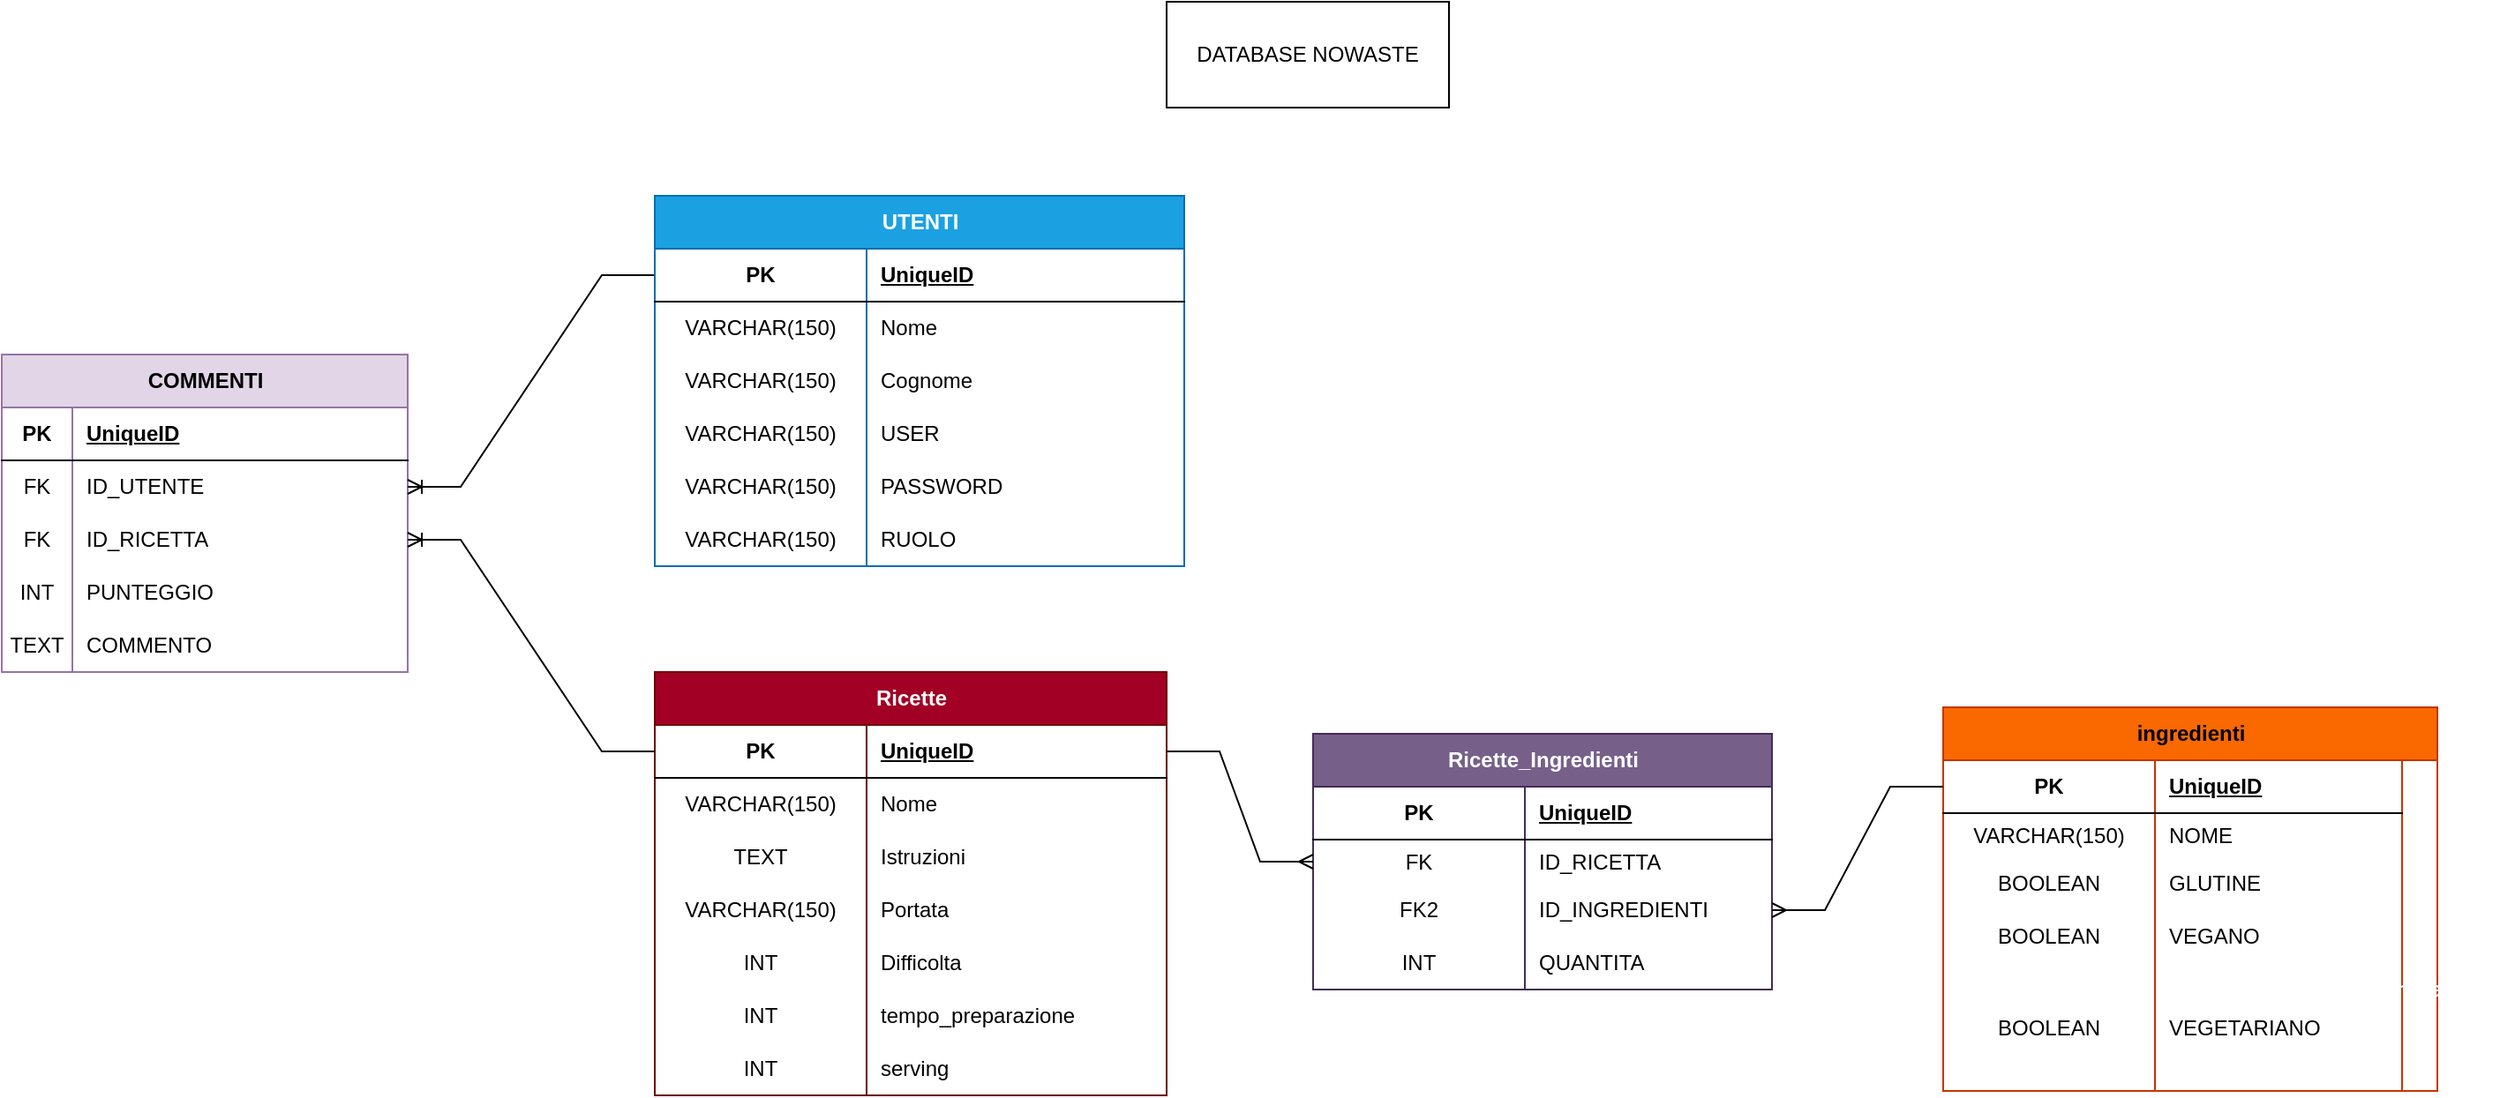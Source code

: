 <mxfile>
    <diagram id="GspBvPc9pg5bOvFMrqHe" name="Pagina-1">
        <mxGraphModel dx="2263" dy="1003" grid="1" gridSize="10" guides="1" tooltips="1" connect="1" arrows="1" fold="1" page="1" pageScale="1" pageWidth="827" pageHeight="1169" math="0" shadow="0">
            <root>
                <mxCell id="0"/>
                <mxCell id="1" parent="0"/>
                <mxCell id="2" value="DATABASE NOWASTE" style="rounded=0;whiteSpace=wrap;html=1;" parent="1" vertex="1">
                    <mxGeometry x="-847" y="190" width="160" height="60" as="geometry"/>
                </mxCell>
                <mxCell id="3" value="COMMENTI" style="shape=table;startSize=30;container=1;collapsible=1;childLayout=tableLayout;fixedRows=1;rowLines=0;fontStyle=1;align=center;resizeLast=1;html=1;fillColor=#e1d5e7;strokeColor=#9673a6;gradientColor=none;" parent="1" vertex="1">
                    <mxGeometry x="-1507" y="390" width="230" height="180" as="geometry"/>
                </mxCell>
                <mxCell id="4" value="" style="shape=tableRow;horizontal=0;startSize=0;swimlaneHead=0;swimlaneBody=0;fillColor=none;collapsible=0;dropTarget=0;points=[[0,0.5],[1,0.5]];portConstraint=eastwest;top=0;left=0;right=0;bottom=1;" parent="3" vertex="1">
                    <mxGeometry y="30" width="230" height="30" as="geometry"/>
                </mxCell>
                <mxCell id="5" value="PK" style="shape=partialRectangle;connectable=0;fillColor=none;top=0;left=0;bottom=0;right=0;fontStyle=1;overflow=hidden;whiteSpace=wrap;html=1;" parent="4" vertex="1">
                    <mxGeometry width="40.0" height="30" as="geometry">
                        <mxRectangle width="40.0" height="30" as="alternateBounds"/>
                    </mxGeometry>
                </mxCell>
                <mxCell id="6" value="UniqueID" style="shape=partialRectangle;connectable=0;fillColor=none;top=0;left=0;bottom=0;right=0;align=left;spacingLeft=6;fontStyle=5;overflow=hidden;whiteSpace=wrap;html=1;" parent="4" vertex="1">
                    <mxGeometry x="40.0" width="190.0" height="30" as="geometry">
                        <mxRectangle width="190.0" height="30" as="alternateBounds"/>
                    </mxGeometry>
                </mxCell>
                <mxCell id="7" value="" style="shape=tableRow;horizontal=0;startSize=0;swimlaneHead=0;swimlaneBody=0;fillColor=none;collapsible=0;dropTarget=0;points=[[0,0.5],[1,0.5]];portConstraint=eastwest;top=0;left=0;right=0;bottom=0;" parent="3" vertex="1">
                    <mxGeometry y="60" width="230" height="30" as="geometry"/>
                </mxCell>
                <mxCell id="8" value="FK" style="shape=partialRectangle;connectable=0;fillColor=none;top=0;left=0;bottom=0;right=0;editable=1;overflow=hidden;whiteSpace=wrap;html=1;" parent="7" vertex="1">
                    <mxGeometry width="40.0" height="30" as="geometry">
                        <mxRectangle width="40.0" height="30" as="alternateBounds"/>
                    </mxGeometry>
                </mxCell>
                <mxCell id="9" value="ID_UTENTE" style="shape=partialRectangle;connectable=0;fillColor=none;top=0;left=0;bottom=0;right=0;align=left;spacingLeft=6;overflow=hidden;whiteSpace=wrap;html=1;" parent="7" vertex="1">
                    <mxGeometry x="40.0" width="190.0" height="30" as="geometry">
                        <mxRectangle width="190.0" height="30" as="alternateBounds"/>
                    </mxGeometry>
                </mxCell>
                <mxCell id="10" value="" style="shape=tableRow;horizontal=0;startSize=0;swimlaneHead=0;swimlaneBody=0;fillColor=none;collapsible=0;dropTarget=0;points=[[0,0.5],[1,0.5]];portConstraint=eastwest;top=0;left=0;right=0;bottom=0;" parent="3" vertex="1">
                    <mxGeometry y="90" width="230" height="30" as="geometry"/>
                </mxCell>
                <mxCell id="11" value="FK" style="shape=partialRectangle;connectable=0;fillColor=none;top=0;left=0;bottom=0;right=0;editable=1;overflow=hidden;whiteSpace=wrap;html=1;" parent="10" vertex="1">
                    <mxGeometry width="40.0" height="30" as="geometry">
                        <mxRectangle width="40.0" height="30" as="alternateBounds"/>
                    </mxGeometry>
                </mxCell>
                <mxCell id="12" value="ID_RICETTA" style="shape=partialRectangle;connectable=0;fillColor=none;top=0;left=0;bottom=0;right=0;align=left;spacingLeft=6;overflow=hidden;whiteSpace=wrap;html=1;" parent="10" vertex="1">
                    <mxGeometry x="40.0" width="190.0" height="30" as="geometry">
                        <mxRectangle width="190.0" height="30" as="alternateBounds"/>
                    </mxGeometry>
                </mxCell>
                <mxCell id="13" value="" style="shape=tableRow;horizontal=0;startSize=0;swimlaneHead=0;swimlaneBody=0;fillColor=none;collapsible=0;dropTarget=0;points=[[0,0.5],[1,0.5]];portConstraint=eastwest;top=0;left=0;right=0;bottom=0;" parent="3" vertex="1">
                    <mxGeometry y="120" width="230" height="30" as="geometry"/>
                </mxCell>
                <mxCell id="14" value="INT" style="shape=partialRectangle;connectable=0;fillColor=none;top=0;left=0;bottom=0;right=0;editable=1;overflow=hidden;whiteSpace=wrap;html=1;" parent="13" vertex="1">
                    <mxGeometry width="40.0" height="30" as="geometry">
                        <mxRectangle width="40.0" height="30" as="alternateBounds"/>
                    </mxGeometry>
                </mxCell>
                <mxCell id="15" value="PUNTEGGIO" style="shape=partialRectangle;connectable=0;fillColor=none;top=0;left=0;bottom=0;right=0;align=left;spacingLeft=6;overflow=hidden;whiteSpace=wrap;html=1;" parent="13" vertex="1">
                    <mxGeometry x="40.0" width="190.0" height="30" as="geometry">
                        <mxRectangle width="190.0" height="30" as="alternateBounds"/>
                    </mxGeometry>
                </mxCell>
                <mxCell id="16" value="" style="shape=tableRow;horizontal=0;startSize=0;swimlaneHead=0;swimlaneBody=0;fillColor=none;collapsible=0;dropTarget=0;points=[[0,0.5],[1,0.5]];portConstraint=eastwest;top=0;left=0;right=0;bottom=0;" parent="3" vertex="1">
                    <mxGeometry y="150" width="230" height="30" as="geometry"/>
                </mxCell>
                <mxCell id="17" value="TEXT" style="shape=partialRectangle;connectable=0;fillColor=none;top=0;left=0;bottom=0;right=0;editable=1;overflow=hidden;whiteSpace=wrap;html=1;" parent="16" vertex="1">
                    <mxGeometry width="40.0" height="30" as="geometry">
                        <mxRectangle width="40.0" height="30" as="alternateBounds"/>
                    </mxGeometry>
                </mxCell>
                <mxCell id="18" value="COMMENTO" style="shape=partialRectangle;connectable=0;fillColor=none;top=0;left=0;bottom=0;right=0;align=left;spacingLeft=6;overflow=hidden;whiteSpace=wrap;html=1;" parent="16" vertex="1">
                    <mxGeometry x="40.0" width="190.0" height="30" as="geometry">
                        <mxRectangle width="190.0" height="30" as="alternateBounds"/>
                    </mxGeometry>
                </mxCell>
                <mxCell id="19" value="Ricette" style="shape=table;startSize=30;container=1;collapsible=1;childLayout=tableLayout;fixedRows=1;rowLines=0;fontStyle=1;align=center;resizeLast=1;html=1;fillColor=#a20025;fontColor=#ffffff;strokeColor=#6F0000;" parent="1" vertex="1">
                    <mxGeometry x="-1137" y="570" width="290" height="240" as="geometry"/>
                </mxCell>
                <mxCell id="20" value="" style="shape=tableRow;horizontal=0;startSize=0;swimlaneHead=0;swimlaneBody=0;fillColor=none;collapsible=0;dropTarget=0;points=[[0,0.5],[1,0.5]];portConstraint=eastwest;top=0;left=0;right=0;bottom=1;" parent="19" vertex="1">
                    <mxGeometry y="30" width="290" height="30" as="geometry"/>
                </mxCell>
                <mxCell id="21" value="PK" style="shape=partialRectangle;connectable=0;fillColor=none;top=0;left=0;bottom=0;right=0;fontStyle=1;overflow=hidden;whiteSpace=wrap;html=1;" parent="20" vertex="1">
                    <mxGeometry width="120.0" height="30" as="geometry">
                        <mxRectangle width="120.0" height="30" as="alternateBounds"/>
                    </mxGeometry>
                </mxCell>
                <mxCell id="22" value="UniqueID" style="shape=partialRectangle;connectable=0;fillColor=none;top=0;left=0;bottom=0;right=0;align=left;spacingLeft=6;fontStyle=5;overflow=hidden;whiteSpace=wrap;html=1;" parent="20" vertex="1">
                    <mxGeometry x="120.0" width="170.0" height="30" as="geometry">
                        <mxRectangle width="170.0" height="30" as="alternateBounds"/>
                    </mxGeometry>
                </mxCell>
                <mxCell id="23" value="" style="shape=tableRow;horizontal=0;startSize=0;swimlaneHead=0;swimlaneBody=0;fillColor=none;collapsible=0;dropTarget=0;points=[[0,0.5],[1,0.5]];portConstraint=eastwest;top=0;left=0;right=0;bottom=0;" parent="19" vertex="1">
                    <mxGeometry y="60" width="290" height="30" as="geometry"/>
                </mxCell>
                <mxCell id="24" value="VARCHAR(150)" style="shape=partialRectangle;connectable=0;fillColor=none;top=0;left=0;bottom=0;right=0;editable=1;overflow=hidden;whiteSpace=wrap;html=1;" parent="23" vertex="1">
                    <mxGeometry width="120.0" height="30" as="geometry">
                        <mxRectangle width="120.0" height="30" as="alternateBounds"/>
                    </mxGeometry>
                </mxCell>
                <mxCell id="25" value="Nome" style="shape=partialRectangle;connectable=0;fillColor=none;top=0;left=0;bottom=0;right=0;align=left;spacingLeft=6;overflow=hidden;whiteSpace=wrap;html=1;" parent="23" vertex="1">
                    <mxGeometry x="120.0" width="170.0" height="30" as="geometry">
                        <mxRectangle width="170.0" height="30" as="alternateBounds"/>
                    </mxGeometry>
                </mxCell>
                <mxCell id="26" value="" style="shape=tableRow;horizontal=0;startSize=0;swimlaneHead=0;swimlaneBody=0;fillColor=none;collapsible=0;dropTarget=0;points=[[0,0.5],[1,0.5]];portConstraint=eastwest;top=0;left=0;right=0;bottom=0;" parent="19" vertex="1">
                    <mxGeometry y="90" width="290" height="30" as="geometry"/>
                </mxCell>
                <mxCell id="27" value="TEXT" style="shape=partialRectangle;connectable=0;fillColor=none;top=0;left=0;bottom=0;right=0;editable=1;overflow=hidden;whiteSpace=wrap;html=1;" parent="26" vertex="1">
                    <mxGeometry width="120.0" height="30" as="geometry">
                        <mxRectangle width="120.0" height="30" as="alternateBounds"/>
                    </mxGeometry>
                </mxCell>
                <mxCell id="28" value="Istruzioni" style="shape=partialRectangle;connectable=0;fillColor=none;top=0;left=0;bottom=0;right=0;align=left;spacingLeft=6;overflow=hidden;whiteSpace=wrap;html=1;" parent="26" vertex="1">
                    <mxGeometry x="120.0" width="170.0" height="30" as="geometry">
                        <mxRectangle width="170.0" height="30" as="alternateBounds"/>
                    </mxGeometry>
                </mxCell>
                <mxCell id="29" value="" style="shape=tableRow;horizontal=0;startSize=0;swimlaneHead=0;swimlaneBody=0;fillColor=none;collapsible=0;dropTarget=0;points=[[0,0.5],[1,0.5]];portConstraint=eastwest;top=0;left=0;right=0;bottom=0;" parent="19" vertex="1">
                    <mxGeometry y="120" width="290" height="30" as="geometry"/>
                </mxCell>
                <mxCell id="30" value="VARCHAR(150)" style="shape=partialRectangle;connectable=0;fillColor=none;top=0;left=0;bottom=0;right=0;editable=1;overflow=hidden;whiteSpace=wrap;html=1;" parent="29" vertex="1">
                    <mxGeometry width="120.0" height="30" as="geometry">
                        <mxRectangle width="120.0" height="30" as="alternateBounds"/>
                    </mxGeometry>
                </mxCell>
                <mxCell id="31" value="Portata" style="shape=partialRectangle;connectable=0;fillColor=none;top=0;left=0;bottom=0;right=0;align=left;spacingLeft=6;overflow=hidden;whiteSpace=wrap;html=1;" parent="29" vertex="1">
                    <mxGeometry x="120.0" width="170.0" height="30" as="geometry">
                        <mxRectangle width="170.0" height="30" as="alternateBounds"/>
                    </mxGeometry>
                </mxCell>
                <mxCell id="32" value="" style="shape=tableRow;horizontal=0;startSize=0;swimlaneHead=0;swimlaneBody=0;fillColor=none;collapsible=0;dropTarget=0;points=[[0,0.5],[1,0.5]];portConstraint=eastwest;top=0;left=0;right=0;bottom=0;" parent="19" vertex="1">
                    <mxGeometry y="150" width="290" height="30" as="geometry"/>
                </mxCell>
                <mxCell id="33" value="INT" style="shape=partialRectangle;connectable=0;fillColor=none;top=0;left=0;bottom=0;right=0;editable=1;overflow=hidden;whiteSpace=wrap;html=1;" parent="32" vertex="1">
                    <mxGeometry width="120.0" height="30" as="geometry">
                        <mxRectangle width="120.0" height="30" as="alternateBounds"/>
                    </mxGeometry>
                </mxCell>
                <mxCell id="34" value="Difficolta" style="shape=partialRectangle;connectable=0;fillColor=none;top=0;left=0;bottom=0;right=0;align=left;spacingLeft=6;overflow=hidden;whiteSpace=wrap;html=1;" parent="32" vertex="1">
                    <mxGeometry x="120.0" width="170.0" height="30" as="geometry">
                        <mxRectangle width="170.0" height="30" as="alternateBounds"/>
                    </mxGeometry>
                </mxCell>
                <mxCell id="35" value="" style="shape=tableRow;horizontal=0;startSize=0;swimlaneHead=0;swimlaneBody=0;fillColor=none;collapsible=0;dropTarget=0;points=[[0,0.5],[1,0.5]];portConstraint=eastwest;top=0;left=0;right=0;bottom=0;" parent="19" vertex="1">
                    <mxGeometry y="180" width="290" height="30" as="geometry"/>
                </mxCell>
                <mxCell id="36" value="INT" style="shape=partialRectangle;connectable=0;fillColor=none;top=0;left=0;bottom=0;right=0;editable=1;overflow=hidden;whiteSpace=wrap;html=1;" parent="35" vertex="1">
                    <mxGeometry width="120.0" height="30" as="geometry">
                        <mxRectangle width="120.0" height="30" as="alternateBounds"/>
                    </mxGeometry>
                </mxCell>
                <mxCell id="37" value="tempo_preparazione" style="shape=partialRectangle;connectable=0;fillColor=none;top=0;left=0;bottom=0;right=0;align=left;spacingLeft=6;overflow=hidden;whiteSpace=wrap;html=1;" parent="35" vertex="1">
                    <mxGeometry x="120.0" width="170.0" height="30" as="geometry">
                        <mxRectangle width="170.0" height="30" as="alternateBounds"/>
                    </mxGeometry>
                </mxCell>
                <mxCell id="38" value="" style="shape=tableRow;horizontal=0;startSize=0;swimlaneHead=0;swimlaneBody=0;fillColor=none;collapsible=0;dropTarget=0;points=[[0,0.5],[1,0.5]];portConstraint=eastwest;top=0;left=0;right=0;bottom=0;" parent="19" vertex="1">
                    <mxGeometry y="210" width="290" height="30" as="geometry"/>
                </mxCell>
                <mxCell id="39" value="INT" style="shape=partialRectangle;connectable=0;fillColor=none;top=0;left=0;bottom=0;right=0;editable=1;overflow=hidden;whiteSpace=wrap;html=1;" parent="38" vertex="1">
                    <mxGeometry width="120.0" height="30" as="geometry">
                        <mxRectangle width="120.0" height="30" as="alternateBounds"/>
                    </mxGeometry>
                </mxCell>
                <mxCell id="40" value="serving" style="shape=partialRectangle;connectable=0;fillColor=none;top=0;left=0;bottom=0;right=0;align=left;spacingLeft=6;overflow=hidden;whiteSpace=wrap;html=1;" parent="38" vertex="1">
                    <mxGeometry x="120.0" width="170.0" height="30" as="geometry">
                        <mxRectangle width="170.0" height="30" as="alternateBounds"/>
                    </mxGeometry>
                </mxCell>
                <mxCell id="41" value="" style="edgeStyle=entityRelationEdgeStyle;fontSize=12;html=1;endArrow=ERoneToMany;rounded=0;entryX=1;entryY=0.5;entryDx=0;entryDy=0;exitX=0;exitY=0.5;exitDx=0;exitDy=0;" parent="1" source="44" target="7" edge="1">
                    <mxGeometry width="100" height="100" relative="1" as="geometry">
                        <mxPoint x="-867" y="315.0" as="sourcePoint"/>
                        <mxPoint x="-927" y="400" as="targetPoint"/>
                    </mxGeometry>
                </mxCell>
                <mxCell id="42" value="" style="edgeStyle=entityRelationEdgeStyle;fontSize=12;html=1;endArrow=ERoneToMany;rounded=0;entryX=1;entryY=0.5;entryDx=0;entryDy=0;exitX=0;exitY=0.5;exitDx=0;exitDy=0;" parent="1" source="20" target="10" edge="1">
                    <mxGeometry width="100" height="100" relative="1" as="geometry">
                        <mxPoint x="-1187" y="720" as="sourcePoint"/>
                        <mxPoint x="-1087" y="620" as="targetPoint"/>
                    </mxGeometry>
                </mxCell>
                <mxCell id="43" value="UTENTI" style="shape=table;startSize=30;container=1;collapsible=1;childLayout=tableLayout;fixedRows=1;rowLines=0;fontStyle=1;align=center;resizeLast=1;html=1;fillColor=#1ba1e2;fontColor=#ffffff;strokeColor=#006EAF;" parent="1" vertex="1">
                    <mxGeometry x="-1137" y="300" width="300" height="210" as="geometry"/>
                </mxCell>
                <mxCell id="44" value="" style="shape=tableRow;horizontal=0;startSize=0;swimlaneHead=0;swimlaneBody=0;fillColor=none;collapsible=0;dropTarget=0;points=[[0,0.5],[1,0.5]];portConstraint=eastwest;top=0;left=0;right=0;bottom=1;" parent="43" vertex="1">
                    <mxGeometry y="30" width="300" height="30" as="geometry"/>
                </mxCell>
                <mxCell id="45" value="PK" style="shape=partialRectangle;connectable=0;fillColor=none;top=0;left=0;bottom=0;right=0;fontStyle=1;overflow=hidden;whiteSpace=wrap;html=1;" parent="44" vertex="1">
                    <mxGeometry width="120.0" height="30" as="geometry">
                        <mxRectangle width="120.0" height="30" as="alternateBounds"/>
                    </mxGeometry>
                </mxCell>
                <mxCell id="46" value="UniqueID" style="shape=partialRectangle;connectable=0;fillColor=none;top=0;left=0;bottom=0;right=0;align=left;spacingLeft=6;fontStyle=5;overflow=hidden;whiteSpace=wrap;html=1;" parent="44" vertex="1">
                    <mxGeometry x="120.0" width="180.0" height="30" as="geometry">
                        <mxRectangle width="180.0" height="30" as="alternateBounds"/>
                    </mxGeometry>
                </mxCell>
                <mxCell id="47" value="" style="shape=tableRow;horizontal=0;startSize=0;swimlaneHead=0;swimlaneBody=0;fillColor=none;collapsible=0;dropTarget=0;points=[[0,0.5],[1,0.5]];portConstraint=eastwest;top=0;left=0;right=0;bottom=0;" parent="43" vertex="1">
                    <mxGeometry y="60" width="300" height="30" as="geometry"/>
                </mxCell>
                <mxCell id="48" value="VARCHAR(150)" style="shape=partialRectangle;connectable=0;fillColor=none;top=0;left=0;bottom=0;right=0;editable=1;overflow=hidden;whiteSpace=wrap;html=1;" parent="47" vertex="1">
                    <mxGeometry width="120.0" height="30" as="geometry">
                        <mxRectangle width="120.0" height="30" as="alternateBounds"/>
                    </mxGeometry>
                </mxCell>
                <mxCell id="49" value="Nome" style="shape=partialRectangle;connectable=0;fillColor=none;top=0;left=0;bottom=0;right=0;align=left;spacingLeft=6;overflow=hidden;whiteSpace=wrap;html=1;" parent="47" vertex="1">
                    <mxGeometry x="120.0" width="180.0" height="30" as="geometry">
                        <mxRectangle width="180.0" height="30" as="alternateBounds"/>
                    </mxGeometry>
                </mxCell>
                <mxCell id="50" value="" style="shape=tableRow;horizontal=0;startSize=0;swimlaneHead=0;swimlaneBody=0;fillColor=none;collapsible=0;dropTarget=0;points=[[0,0.5],[1,0.5]];portConstraint=eastwest;top=0;left=0;right=0;bottom=0;" parent="43" vertex="1">
                    <mxGeometry y="90" width="300" height="30" as="geometry"/>
                </mxCell>
                <mxCell id="51" value="VARCHAR(150)" style="shape=partialRectangle;connectable=0;fillColor=none;top=0;left=0;bottom=0;right=0;editable=1;overflow=hidden;whiteSpace=wrap;html=1;" parent="50" vertex="1">
                    <mxGeometry width="120.0" height="30" as="geometry">
                        <mxRectangle width="120.0" height="30" as="alternateBounds"/>
                    </mxGeometry>
                </mxCell>
                <mxCell id="52" value="Cognome" style="shape=partialRectangle;connectable=0;fillColor=none;top=0;left=0;bottom=0;right=0;align=left;spacingLeft=6;overflow=hidden;whiteSpace=wrap;html=1;" parent="50" vertex="1">
                    <mxGeometry x="120.0" width="180.0" height="30" as="geometry">
                        <mxRectangle width="180.0" height="30" as="alternateBounds"/>
                    </mxGeometry>
                </mxCell>
                <mxCell id="53" value="" style="shape=tableRow;horizontal=0;startSize=0;swimlaneHead=0;swimlaneBody=0;fillColor=none;collapsible=0;dropTarget=0;points=[[0,0.5],[1,0.5]];portConstraint=eastwest;top=0;left=0;right=0;bottom=0;" parent="43" vertex="1">
                    <mxGeometry y="120" width="300" height="30" as="geometry"/>
                </mxCell>
                <mxCell id="54" value="VARCHAR(150)" style="shape=partialRectangle;connectable=0;fillColor=none;top=0;left=0;bottom=0;right=0;editable=1;overflow=hidden;whiteSpace=wrap;html=1;" parent="53" vertex="1">
                    <mxGeometry width="120.0" height="30" as="geometry">
                        <mxRectangle width="120.0" height="30" as="alternateBounds"/>
                    </mxGeometry>
                </mxCell>
                <mxCell id="55" value="USER" style="shape=partialRectangle;connectable=0;fillColor=none;top=0;left=0;bottom=0;right=0;align=left;spacingLeft=6;overflow=hidden;whiteSpace=wrap;html=1;" parent="53" vertex="1">
                    <mxGeometry x="120.0" width="180.0" height="30" as="geometry">
                        <mxRectangle width="180.0" height="30" as="alternateBounds"/>
                    </mxGeometry>
                </mxCell>
                <mxCell id="56" value="" style="shape=tableRow;horizontal=0;startSize=0;swimlaneHead=0;swimlaneBody=0;fillColor=none;collapsible=0;dropTarget=0;points=[[0,0.5],[1,0.5]];portConstraint=eastwest;top=0;left=0;right=0;bottom=0;" parent="43" vertex="1">
                    <mxGeometry y="150" width="300" height="30" as="geometry"/>
                </mxCell>
                <mxCell id="57" value="VARCHAR(150)" style="shape=partialRectangle;connectable=0;fillColor=none;top=0;left=0;bottom=0;right=0;editable=1;overflow=hidden;whiteSpace=wrap;html=1;" parent="56" vertex="1">
                    <mxGeometry width="120.0" height="30" as="geometry">
                        <mxRectangle width="120.0" height="30" as="alternateBounds"/>
                    </mxGeometry>
                </mxCell>
                <mxCell id="58" value="PASSWORD" style="shape=partialRectangle;connectable=0;fillColor=none;top=0;left=0;bottom=0;right=0;align=left;spacingLeft=6;overflow=hidden;whiteSpace=wrap;html=1;" parent="56" vertex="1">
                    <mxGeometry x="120.0" width="180.0" height="30" as="geometry">
                        <mxRectangle width="180.0" height="30" as="alternateBounds"/>
                    </mxGeometry>
                </mxCell>
                <mxCell id="59" value="" style="shape=tableRow;horizontal=0;startSize=0;swimlaneHead=0;swimlaneBody=0;fillColor=none;collapsible=0;dropTarget=0;points=[[0,0.5],[1,0.5]];portConstraint=eastwest;top=0;left=0;right=0;bottom=0;" parent="43" vertex="1">
                    <mxGeometry y="180" width="300" height="30" as="geometry"/>
                </mxCell>
                <mxCell id="60" value="VARCHAR(150)" style="shape=partialRectangle;connectable=0;fillColor=none;top=0;left=0;bottom=0;right=0;editable=1;overflow=hidden;whiteSpace=wrap;html=1;" parent="59" vertex="1">
                    <mxGeometry width="120.0" height="30" as="geometry">
                        <mxRectangle width="120.0" height="30" as="alternateBounds"/>
                    </mxGeometry>
                </mxCell>
                <mxCell id="61" value="RUOLO" style="shape=partialRectangle;connectable=0;fillColor=none;top=0;left=0;bottom=0;right=0;align=left;spacingLeft=6;overflow=hidden;whiteSpace=wrap;html=1;" parent="59" vertex="1">
                    <mxGeometry x="120.0" width="180.0" height="30" as="geometry">
                        <mxRectangle width="180.0" height="30" as="alternateBounds"/>
                    </mxGeometry>
                </mxCell>
                <mxCell id="62" value="Ricette_Ingredienti" style="shape=table;startSize=30;container=1;collapsible=1;childLayout=tableLayout;fixedRows=1;rowLines=0;fontStyle=1;align=center;resizeLast=1;html=1;fillColor=#76608a;fontColor=#ffffff;strokeColor=#432D57;" parent="1" vertex="1">
                    <mxGeometry x="-764" y="605" width="260" height="145" as="geometry"/>
                </mxCell>
                <mxCell id="63" value="" style="shape=tableRow;horizontal=0;startSize=0;swimlaneHead=0;swimlaneBody=0;fillColor=none;collapsible=0;dropTarget=0;points=[[0,0.5],[1,0.5]];portConstraint=eastwest;top=0;left=0;right=0;bottom=1;" parent="62" vertex="1">
                    <mxGeometry y="30" width="260" height="30" as="geometry"/>
                </mxCell>
                <mxCell id="64" value="PK" style="shape=partialRectangle;connectable=0;fillColor=none;top=0;left=0;bottom=0;right=0;fontStyle=1;overflow=hidden;whiteSpace=wrap;html=1;" parent="63" vertex="1">
                    <mxGeometry width="120.0" height="30" as="geometry">
                        <mxRectangle width="120.0" height="30" as="alternateBounds"/>
                    </mxGeometry>
                </mxCell>
                <mxCell id="65" value="UniqueID" style="shape=partialRectangle;connectable=0;fillColor=none;top=0;left=0;bottom=0;right=0;align=left;spacingLeft=6;fontStyle=5;overflow=hidden;whiteSpace=wrap;html=1;" parent="63" vertex="1">
                    <mxGeometry x="120.0" width="140.0" height="30" as="geometry">
                        <mxRectangle width="140.0" height="30" as="alternateBounds"/>
                    </mxGeometry>
                </mxCell>
                <mxCell id="66" value="" style="shape=tableRow;horizontal=0;startSize=0;swimlaneHead=0;swimlaneBody=0;fillColor=none;collapsible=0;dropTarget=0;points=[[0,0.5],[1,0.5]];portConstraint=eastwest;top=0;left=0;right=0;bottom=0;" parent="62" vertex="1">
                    <mxGeometry y="60" width="260" height="25" as="geometry"/>
                </mxCell>
                <mxCell id="67" value="FK" style="shape=partialRectangle;connectable=0;fillColor=none;top=0;left=0;bottom=0;right=0;editable=1;overflow=hidden;whiteSpace=wrap;html=1;" parent="66" vertex="1">
                    <mxGeometry width="120.0" height="25" as="geometry">
                        <mxRectangle width="120.0" height="25" as="alternateBounds"/>
                    </mxGeometry>
                </mxCell>
                <mxCell id="68" value="ID_RICETTA" style="shape=partialRectangle;connectable=0;fillColor=none;top=0;left=0;bottom=0;right=0;align=left;spacingLeft=6;overflow=hidden;whiteSpace=wrap;html=1;" parent="66" vertex="1">
                    <mxGeometry x="120.0" width="140.0" height="25" as="geometry">
                        <mxRectangle width="140.0" height="25" as="alternateBounds"/>
                    </mxGeometry>
                </mxCell>
                <mxCell id="69" value="" style="shape=tableRow;horizontal=0;startSize=0;swimlaneHead=0;swimlaneBody=0;fillColor=none;collapsible=0;dropTarget=0;points=[[0,0.5],[1,0.5]];portConstraint=eastwest;top=0;left=0;right=0;bottom=0;" parent="62" vertex="1">
                    <mxGeometry y="85" width="260" height="30" as="geometry"/>
                </mxCell>
                <mxCell id="70" value="FK2" style="shape=partialRectangle;connectable=0;fillColor=none;top=0;left=0;bottom=0;right=0;editable=1;overflow=hidden;whiteSpace=wrap;html=1;" parent="69" vertex="1">
                    <mxGeometry width="120.0" height="30" as="geometry">
                        <mxRectangle width="120.0" height="30" as="alternateBounds"/>
                    </mxGeometry>
                </mxCell>
                <mxCell id="71" value="ID_INGREDIENTI" style="shape=partialRectangle;connectable=0;fillColor=none;top=0;left=0;bottom=0;right=0;align=left;spacingLeft=6;overflow=hidden;whiteSpace=wrap;html=1;" parent="69" vertex="1">
                    <mxGeometry x="120.0" width="140.0" height="30" as="geometry">
                        <mxRectangle width="140.0" height="30" as="alternateBounds"/>
                    </mxGeometry>
                </mxCell>
                <mxCell id="72" value="" style="shape=tableRow;horizontal=0;startSize=0;swimlaneHead=0;swimlaneBody=0;fillColor=none;collapsible=0;dropTarget=0;points=[[0,0.5],[1,0.5]];portConstraint=eastwest;top=0;left=0;right=0;bottom=0;" parent="62" vertex="1">
                    <mxGeometry y="115" width="260" height="30" as="geometry"/>
                </mxCell>
                <mxCell id="73" value="INT" style="shape=partialRectangle;connectable=0;fillColor=none;top=0;left=0;bottom=0;right=0;editable=1;overflow=hidden;whiteSpace=wrap;html=1;" parent="72" vertex="1">
                    <mxGeometry width="120.0" height="30" as="geometry">
                        <mxRectangle width="120.0" height="30" as="alternateBounds"/>
                    </mxGeometry>
                </mxCell>
                <mxCell id="74" value="QUANTITA" style="shape=partialRectangle;connectable=0;fillColor=none;top=0;left=0;bottom=0;right=0;align=left;spacingLeft=6;overflow=hidden;whiteSpace=wrap;html=1;" parent="72" vertex="1">
                    <mxGeometry x="120.0" width="140.0" height="30" as="geometry">
                        <mxRectangle width="140.0" height="30" as="alternateBounds"/>
                    </mxGeometry>
                </mxCell>
                <mxCell id="75" value="ingredienti" style="shape=table;startSize=30;container=1;collapsible=1;childLayout=tableLayout;fixedRows=1;rowLines=0;fontStyle=1;align=center;resizeLast=1;html=1;fillColor=#fa6800;strokeColor=#C73500;fontColor=#000000;" parent="1" vertex="1">
                    <mxGeometry x="-407" y="590" width="280" height="217.5" as="geometry"/>
                </mxCell>
                <mxCell id="76" value="" style="shape=tableRow;horizontal=0;startSize=0;swimlaneHead=0;swimlaneBody=0;fillColor=none;collapsible=0;dropTarget=0;points=[[0,0.5],[1,0.5]];portConstraint=eastwest;top=0;left=0;right=0;bottom=1;" parent="75" vertex="1">
                    <mxGeometry y="30" width="260" height="30" as="geometry"/>
                </mxCell>
                <mxCell id="77" value="PK" style="shape=partialRectangle;connectable=0;fillColor=none;top=0;left=0;bottom=0;right=0;fontStyle=1;overflow=hidden;whiteSpace=wrap;html=1;" parent="76" vertex="1">
                    <mxGeometry width="120.0" height="30" as="geometry">
                        <mxRectangle width="120.0" height="30" as="alternateBounds"/>
                    </mxGeometry>
                </mxCell>
                <mxCell id="78" value="UniqueID" style="shape=partialRectangle;connectable=0;fillColor=none;top=0;left=0;bottom=0;right=0;align=left;spacingLeft=6;fontStyle=5;overflow=hidden;whiteSpace=wrap;html=1;" parent="76" vertex="1">
                    <mxGeometry x="120.0" width="140.0" height="30" as="geometry">
                        <mxRectangle width="140.0" height="30" as="alternateBounds"/>
                    </mxGeometry>
                </mxCell>
                <mxCell id="79" value="" style="shape=tableRow;horizontal=0;startSize=0;swimlaneHead=0;swimlaneBody=0;fillColor=none;collapsible=0;dropTarget=0;points=[[0,0.5],[1,0.5]];portConstraint=eastwest;top=0;left=0;right=0;bottom=0;" parent="75" vertex="1">
                    <mxGeometry y="60" width="260" height="25" as="geometry"/>
                </mxCell>
                <mxCell id="80" value="VARCHAR(150)" style="shape=partialRectangle;connectable=0;fillColor=none;top=0;left=0;bottom=0;right=0;editable=1;overflow=hidden;whiteSpace=wrap;html=1;" parent="79" vertex="1">
                    <mxGeometry width="120.0" height="25" as="geometry">
                        <mxRectangle width="120.0" height="25" as="alternateBounds"/>
                    </mxGeometry>
                </mxCell>
                <mxCell id="81" value="NOME" style="shape=partialRectangle;connectable=0;fillColor=none;top=0;left=0;bottom=0;right=0;align=left;spacingLeft=6;overflow=hidden;whiteSpace=wrap;html=1;" parent="79" vertex="1">
                    <mxGeometry x="120.0" width="140.0" height="25" as="geometry">
                        <mxRectangle width="140.0" height="25" as="alternateBounds"/>
                    </mxGeometry>
                </mxCell>
                <mxCell id="82" value="" style="shape=tableRow;horizontal=0;startSize=0;swimlaneHead=0;swimlaneBody=0;fillColor=none;collapsible=0;dropTarget=0;points=[[0,0.5],[1,0.5]];portConstraint=eastwest;top=0;left=0;right=0;bottom=0;" parent="75" vertex="1">
                    <mxGeometry y="85" width="260" height="30" as="geometry"/>
                </mxCell>
                <mxCell id="83" value="BOOLEAN" style="shape=partialRectangle;connectable=0;fillColor=none;top=0;left=0;bottom=0;right=0;editable=1;overflow=hidden;whiteSpace=wrap;html=1;" parent="82" vertex="1">
                    <mxGeometry width="120.0" height="30" as="geometry">
                        <mxRectangle width="120.0" height="30" as="alternateBounds"/>
                    </mxGeometry>
                </mxCell>
                <mxCell id="84" value="GLUTINE" style="shape=partialRectangle;connectable=0;fillColor=none;top=0;left=0;bottom=0;right=0;align=left;spacingLeft=6;overflow=hidden;whiteSpace=wrap;html=1;" parent="82" vertex="1">
                    <mxGeometry x="120.0" width="140.0" height="30" as="geometry">
                        <mxRectangle width="140.0" height="30" as="alternateBounds"/>
                    </mxGeometry>
                </mxCell>
                <mxCell id="85" value="" style="shape=tableRow;horizontal=0;startSize=0;swimlaneHead=0;swimlaneBody=0;fillColor=none;collapsible=0;dropTarget=0;points=[[0,0.5],[1,0.5]];portConstraint=eastwest;top=0;left=0;right=0;bottom=0;" parent="75" vertex="1">
                    <mxGeometry y="115" width="260" height="30" as="geometry"/>
                </mxCell>
                <mxCell id="86" value="BOOLEAN" style="shape=partialRectangle;connectable=0;fillColor=none;top=0;left=0;bottom=0;right=0;editable=1;overflow=hidden;whiteSpace=wrap;html=1;" parent="85" vertex="1">
                    <mxGeometry width="120.0" height="30" as="geometry">
                        <mxRectangle width="120.0" height="30" as="alternateBounds"/>
                    </mxGeometry>
                </mxCell>
                <mxCell id="87" value="VEGANO" style="shape=partialRectangle;connectable=0;fillColor=none;top=0;left=0;bottom=0;right=0;align=left;spacingLeft=6;overflow=hidden;whiteSpace=wrap;html=1;" parent="85" vertex="1">
                    <mxGeometry x="120.0" width="140.0" height="30" as="geometry">
                        <mxRectangle width="140.0" height="30" as="alternateBounds"/>
                    </mxGeometry>
                </mxCell>
                <mxCell id="88" value="" style="shape=tableRow;horizontal=0;startSize=0;swimlaneHead=0;swimlaneBody=0;fillColor=none;collapsible=0;dropTarget=0;points=[[0,0.5],[1,0.5]];portConstraint=eastwest;top=0;left=0;right=0;bottom=0;" parent="75" vertex="1">
                    <mxGeometry y="145" width="260" height="73" as="geometry"/>
                </mxCell>
                <mxCell id="89" value="BOOLEAN" style="shape=partialRectangle;connectable=0;fillColor=none;top=0;left=0;bottom=0;right=0;editable=1;overflow=hidden;whiteSpace=wrap;html=1;" parent="88" vertex="1">
                    <mxGeometry width="120.0" height="73" as="geometry">
                        <mxRectangle width="120.0" height="73" as="alternateBounds"/>
                    </mxGeometry>
                </mxCell>
                <mxCell id="90" value="VEGETARIANO" style="shape=partialRectangle;connectable=0;fillColor=none;top=0;left=0;bottom=0;right=0;align=left;spacingLeft=6;overflow=hidden;whiteSpace=wrap;html=1;" parent="88" vertex="1">
                    <mxGeometry x="120.0" width="140.0" height="73" as="geometry">
                        <mxRectangle width="140.0" height="73" as="alternateBounds"/>
                    </mxGeometry>
                </mxCell>
                <mxCell id="93" value="Ricette_Ingredienti" style="shape=table;startSize=30;container=1;collapsible=1;childLayout=tableLayout;fixedRows=1;rowLines=0;fontStyle=1;align=center;resizeLast=1;html=1;fillColor=#76608a;fontColor=#ffffff;strokeColor=#432D57;" vertex="1" parent="88">
                    <mxGeometry x="260" height="73" as="geometry">
                        <mxRectangle height="73" as="alternateBounds"/>
                    </mxGeometry>
                </mxCell>
                <mxCell id="94" value="" style="shape=tableRow;horizontal=0;startSize=0;swimlaneHead=0;swimlaneBody=0;fillColor=none;collapsible=0;dropTarget=0;points=[[0,0.5],[1,0.5]];portConstraint=eastwest;top=0;left=0;right=0;bottom=1;" vertex="1" visible="0" parent="93">
                    <mxGeometry y="30" width="260" height="30" as="geometry"/>
                </mxCell>
                <mxCell id="95" value="PK" style="shape=partialRectangle;connectable=0;fillColor=none;top=0;left=0;bottom=0;right=0;fontStyle=1;overflow=hidden;whiteSpace=wrap;html=1;" vertex="1" parent="94">
                    <mxGeometry width="120.0" height="30" as="geometry">
                        <mxRectangle width="120.0" height="30" as="alternateBounds"/>
                    </mxGeometry>
                </mxCell>
                <mxCell id="96" value="UniqueID" style="shape=partialRectangle;connectable=0;fillColor=none;top=0;left=0;bottom=0;right=0;align=left;spacingLeft=6;fontStyle=5;overflow=hidden;whiteSpace=wrap;html=1;" vertex="1" parent="94">
                    <mxGeometry x="120.0" width="140.0" height="30" as="geometry">
                        <mxRectangle width="140.0" height="30" as="alternateBounds"/>
                    </mxGeometry>
                </mxCell>
                <mxCell id="97" value="" style="shape=tableRow;horizontal=0;startSize=0;swimlaneHead=0;swimlaneBody=0;fillColor=none;collapsible=0;dropTarget=0;points=[[0,0.5],[1,0.5]];portConstraint=eastwest;top=0;left=0;right=0;bottom=0;" vertex="1" visible="0" parent="93">
                    <mxGeometry y="60" width="260" height="25" as="geometry"/>
                </mxCell>
                <mxCell id="98" value="FK" style="shape=partialRectangle;connectable=0;fillColor=none;top=0;left=0;bottom=0;right=0;editable=1;overflow=hidden;whiteSpace=wrap;html=1;" vertex="1" parent="97">
                    <mxGeometry width="120.0" height="25" as="geometry">
                        <mxRectangle width="120.0" height="25" as="alternateBounds"/>
                    </mxGeometry>
                </mxCell>
                <mxCell id="99" value="ID_RICETTA" style="shape=partialRectangle;connectable=0;fillColor=none;top=0;left=0;bottom=0;right=0;align=left;spacingLeft=6;overflow=hidden;whiteSpace=wrap;html=1;" vertex="1" parent="97">
                    <mxGeometry x="120.0" width="140.0" height="25" as="geometry">
                        <mxRectangle width="140.0" height="25" as="alternateBounds"/>
                    </mxGeometry>
                </mxCell>
                <mxCell id="100" value="" style="shape=tableRow;horizontal=0;startSize=0;swimlaneHead=0;swimlaneBody=0;fillColor=none;collapsible=0;dropTarget=0;points=[[0,0.5],[1,0.5]];portConstraint=eastwest;top=0;left=0;right=0;bottom=0;" vertex="1" visible="0" parent="93">
                    <mxGeometry y="85" width="260" height="30" as="geometry"/>
                </mxCell>
                <mxCell id="101" value="FK2" style="shape=partialRectangle;connectable=0;fillColor=none;top=0;left=0;bottom=0;right=0;editable=1;overflow=hidden;whiteSpace=wrap;html=1;" vertex="1" parent="100">
                    <mxGeometry width="120.0" height="30" as="geometry">
                        <mxRectangle width="120.0" height="30" as="alternateBounds"/>
                    </mxGeometry>
                </mxCell>
                <mxCell id="102" value="ID_INGREDIENTI" style="shape=partialRectangle;connectable=0;fillColor=none;top=0;left=0;bottom=0;right=0;align=left;spacingLeft=6;overflow=hidden;whiteSpace=wrap;html=1;" vertex="1" parent="100">
                    <mxGeometry x="120.0" width="140.0" height="30" as="geometry">
                        <mxRectangle width="140.0" height="30" as="alternateBounds"/>
                    </mxGeometry>
                </mxCell>
                <mxCell id="103" value="" style="shape=tableRow;horizontal=0;startSize=0;swimlaneHead=0;swimlaneBody=0;fillColor=none;collapsible=0;dropTarget=0;points=[[0,0.5],[1,0.5]];portConstraint=eastwest;top=0;left=0;right=0;bottom=0;" vertex="1" visible="0" parent="93">
                    <mxGeometry y="115" width="260" height="30" as="geometry"/>
                </mxCell>
                <mxCell id="104" value="INT" style="shape=partialRectangle;connectable=0;fillColor=none;top=0;left=0;bottom=0;right=0;editable=1;overflow=hidden;whiteSpace=wrap;html=1;" vertex="1" parent="103">
                    <mxGeometry width="120.0" height="30" as="geometry">
                        <mxRectangle width="120.0" height="30" as="alternateBounds"/>
                    </mxGeometry>
                </mxCell>
                <mxCell id="105" value="QUANTITA" style="shape=partialRectangle;connectable=0;fillColor=none;top=0;left=0;bottom=0;right=0;align=left;spacingLeft=6;overflow=hidden;whiteSpace=wrap;html=1;" vertex="1" parent="103">
                    <mxGeometry x="120.0" width="140.0" height="30" as="geometry">
                        <mxRectangle width="140.0" height="30" as="alternateBounds"/>
                    </mxGeometry>
                </mxCell>
                <mxCell id="91" value="" style="edgeStyle=entityRelationEdgeStyle;fontSize=12;html=1;endArrow=ERmany;rounded=0;exitX=1;exitY=0.5;exitDx=0;exitDy=0;" parent="1" source="20" target="66" edge="1">
                    <mxGeometry width="100" height="100" relative="1" as="geometry">
                        <mxPoint x="-827" y="590" as="sourcePoint"/>
                        <mxPoint x="-727" y="490" as="targetPoint"/>
                    </mxGeometry>
                </mxCell>
                <mxCell id="92" value="" style="edgeStyle=entityRelationEdgeStyle;fontSize=12;html=1;endArrow=ERmany;rounded=0;entryX=1;entryY=0.5;entryDx=0;entryDy=0;exitX=0;exitY=0.5;exitDx=0;exitDy=0;" parent="1" source="76" target="69" edge="1">
                    <mxGeometry width="100" height="100" relative="1" as="geometry">
                        <mxPoint x="-507" y="510" as="sourcePoint"/>
                        <mxPoint x="-407" y="445.73" as="targetPoint"/>
                    </mxGeometry>
                </mxCell>
            </root>
        </mxGraphModel>
    </diagram>
</mxfile>
